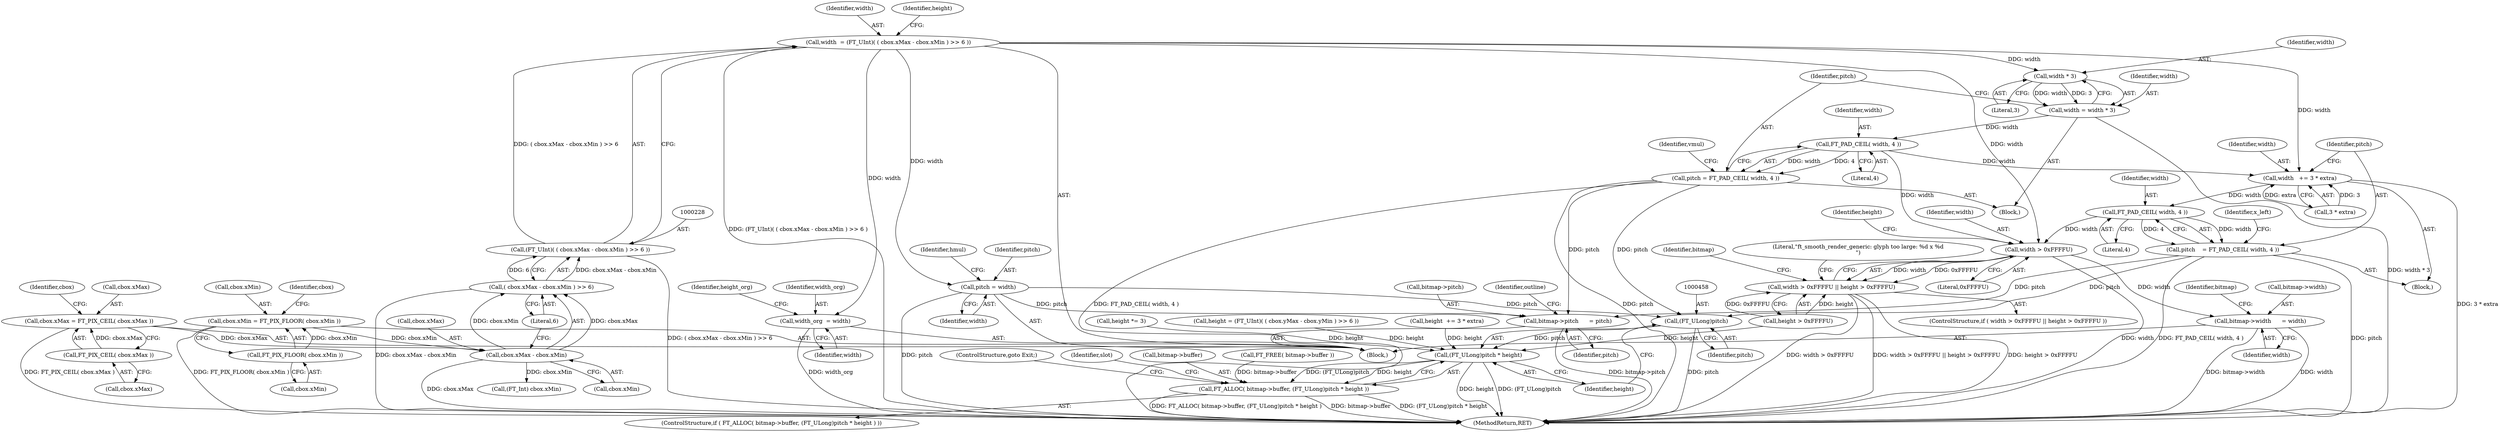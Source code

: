 digraph "0_savannah_6305b869d86ff415a33576df6d43729673c66eee_0@integer" {
"1000225" [label="(Call,width  = (FT_UInt)( ( cbox.xMax - cbox.xMin ) >> 6 ))"];
"1000227" [label="(Call,(FT_UInt)( ( cbox.xMax - cbox.xMin ) >> 6 ))"];
"1000229" [label="(Call,( cbox.xMax - cbox.xMin ) >> 6)"];
"1000230" [label="(Call,cbox.xMax - cbox.xMin)"];
"1000209" [label="(Call,cbox.xMax = FT_PIX_CEIL( cbox.xMax ))"];
"1000213" [label="(Call,FT_PIX_CEIL( cbox.xMax ))"];
"1000193" [label="(Call,cbox.xMin = FT_PIX_FLOOR( cbox.xMin ))"];
"1000197" [label="(Call,FT_PIX_FLOOR( cbox.xMin ))"];
"1000264" [label="(Call,width_org  = width)"];
"1000290" [label="(Call,pitch = width)"];
"1000440" [label="(Call,bitmap->pitch      = pitch)"];
"1000457" [label="(Call,(FT_ULong)pitch)"];
"1000456" [label="(Call,(FT_ULong)pitch * height)"];
"1000452" [label="(Call,FT_ALLOC( bitmap->buffer, (FT_ULong)pitch * height ))"];
"1000298" [label="(Call,width * 3)"];
"1000296" [label="(Call,width = width * 3)"];
"1000303" [label="(Call,FT_PAD_CEIL( width, 4 ))"];
"1000301" [label="(Call,pitch = FT_PAD_CEIL( width, 4 ))"];
"1000368" [label="(Call,width   += 3 * extra)"];
"1000375" [label="(Call,FT_PAD_CEIL( width, 4 ))"];
"1000373" [label="(Call,pitch    = FT_PAD_CEIL( width, 4 ))"];
"1000405" [label="(Call,width > 0xFFFFU)"];
"1000404" [label="(Call,width > 0xFFFFU || height > 0xFFFFU)"];
"1000430" [label="(Call,bitmap->width      = width)"];
"1000226" [label="(Identifier,width)"];
"1000268" [label="(Identifier,height_org)"];
"1000456" [label="(Call,(FT_ULong)pitch * height)"];
"1000265" [label="(Identifier,width_org)"];
"1000307" [label="(Identifier,vmul)"];
"1000453" [label="(Call,bitmap->buffer)"];
"1000305" [label="(Literal,4)"];
"1000437" [label="(Identifier,bitmap)"];
"1000368" [label="(Call,width   += 3 * extra)"];
"1000279" [label="(Call,FT_FREE( bitmap->buffer ))"];
"1000219" [label="(Identifier,cbox)"];
"1000308" [label="(Call,height *= 3)"];
"1000302" [label="(Identifier,pitch)"];
"1000405" [label="(Call,width > 0xFFFFU)"];
"1000291" [label="(Identifier,pitch)"];
"1000461" [label="(ControlStructure,goto Exit;)"];
"1000465" [label="(Identifier,slot)"];
"1000299" [label="(Identifier,width)"];
"1000237" [label="(Literal,6)"];
"1000197" [label="(Call,FT_PIX_FLOOR( cbox.xMin ))"];
"1000264" [label="(Call,width_org  = width)"];
"1000303" [label="(Call,FT_PAD_CEIL( width, 4 ))"];
"1000298" [label="(Call,width * 3)"];
"1000375" [label="(Call,FT_PAD_CEIL( width, 4 ))"];
"1000295" [label="(Block,)"];
"1000297" [label="(Identifier,width)"];
"1000194" [label="(Call,cbox.xMin)"];
"1000266" [label="(Identifier,width)"];
"1000225" [label="(Call,width  = (FT_UInt)( ( cbox.xMax - cbox.xMin ) >> 6 ))"];
"1000451" [label="(ControlStructure,if ( FT_ALLOC( bitmap->buffer, (FT_ULong)pitch * height ) ))"];
"1000369" [label="(Identifier,width)"];
"1000452" [label="(Call,FT_ALLOC( bitmap->buffer, (FT_ULong)pitch * height ))"];
"1000213" [label="(Call,FT_PIX_CEIL( cbox.xMax ))"];
"1000440" [label="(Call,bitmap->pitch      = pitch)"];
"1000193" [label="(Call,cbox.xMin = FT_PIX_FLOOR( cbox.xMin ))"];
"1000379" [label="(Identifier,x_left)"];
"1000230" [label="(Call,cbox.xMax - cbox.xMin)"];
"1000300" [label="(Literal,3)"];
"1000407" [label="(Literal,0xFFFFU)"];
"1000123" [label="(Block,)"];
"1000304" [label="(Identifier,width)"];
"1000376" [label="(Identifier,width)"];
"1000422" [label="(Identifier,bitmap)"];
"1000408" [label="(Call,height > 0xFFFFU)"];
"1000431" [label="(Call,bitmap->width)"];
"1000457" [label="(Call,(FT_ULong)pitch)"];
"1000441" [label="(Call,bitmap->pitch)"];
"1000301" [label="(Call,pitch = FT_PAD_CEIL( width, 4 ))"];
"1000459" [label="(Identifier,pitch)"];
"1000370" [label="(Call,3 * extra)"];
"1000406" [label="(Identifier,width)"];
"1000227" [label="(Call,(FT_UInt)( ( cbox.xMax - cbox.xMin ) >> 6 ))"];
"1000434" [label="(Identifier,width)"];
"1000377" [label="(Literal,4)"];
"1000294" [label="(Identifier,hmul)"];
"1000238" [label="(Call,height = (FT_UInt)( ( cbox.yMax - cbox.yMin ) >> 6 ))"];
"1000231" [label="(Call,cbox.xMax)"];
"1000239" [label="(Identifier,height)"];
"1000198" [label="(Call,cbox.xMin)"];
"1000210" [label="(Call,cbox.xMax)"];
"1000313" [label="(Call,(FT_Int) cbox.xMin)"];
"1000360" [label="(Block,)"];
"1000214" [label="(Call,cbox.xMax)"];
"1000403" [label="(ControlStructure,if ( width > 0xFFFFU || height > 0xFFFFU ))"];
"1000404" [label="(Call,width > 0xFFFFU || height > 0xFFFFU)"];
"1000203" [label="(Identifier,cbox)"];
"1000414" [label="(Literal,\"ft_smooth_render_generic: glyph too large: %d x %d\n\")"];
"1000234" [label="(Call,cbox.xMin)"];
"1000209" [label="(Call,cbox.xMax = FT_PIX_CEIL( cbox.xMax ))"];
"1000444" [label="(Identifier,pitch)"];
"1000296" [label="(Call,width = width * 3)"];
"1000393" [label="(Call,height  += 3 * extra)"];
"1000460" [label="(Identifier,height)"];
"1000653" [label="(MethodReturn,RET)"];
"1000430" [label="(Call,bitmap->width      = width)"];
"1000373" [label="(Call,pitch    = FT_PAD_CEIL( width, 4 ))"];
"1000409" [label="(Identifier,height)"];
"1000229" [label="(Call,( cbox.xMax - cbox.xMin ) >> 6)"];
"1000374" [label="(Identifier,pitch)"];
"1000446" [label="(Identifier,outline)"];
"1000292" [label="(Identifier,width)"];
"1000290" [label="(Call,pitch = width)"];
"1000225" -> "1000123"  [label="AST: "];
"1000225" -> "1000227"  [label="CFG: "];
"1000226" -> "1000225"  [label="AST: "];
"1000227" -> "1000225"  [label="AST: "];
"1000239" -> "1000225"  [label="CFG: "];
"1000225" -> "1000653"  [label="DDG: (FT_UInt)( ( cbox.xMax - cbox.xMin ) >> 6 )"];
"1000227" -> "1000225"  [label="DDG: ( cbox.xMax - cbox.xMin ) >> 6"];
"1000225" -> "1000264"  [label="DDG: width"];
"1000225" -> "1000290"  [label="DDG: width"];
"1000225" -> "1000298"  [label="DDG: width"];
"1000225" -> "1000368"  [label="DDG: width"];
"1000225" -> "1000405"  [label="DDG: width"];
"1000227" -> "1000229"  [label="CFG: "];
"1000228" -> "1000227"  [label="AST: "];
"1000229" -> "1000227"  [label="AST: "];
"1000227" -> "1000653"  [label="DDG: ( cbox.xMax - cbox.xMin ) >> 6"];
"1000229" -> "1000227"  [label="DDG: cbox.xMax - cbox.xMin"];
"1000229" -> "1000227"  [label="DDG: 6"];
"1000229" -> "1000237"  [label="CFG: "];
"1000230" -> "1000229"  [label="AST: "];
"1000237" -> "1000229"  [label="AST: "];
"1000229" -> "1000653"  [label="DDG: cbox.xMax - cbox.xMin"];
"1000230" -> "1000229"  [label="DDG: cbox.xMax"];
"1000230" -> "1000229"  [label="DDG: cbox.xMin"];
"1000230" -> "1000234"  [label="CFG: "];
"1000231" -> "1000230"  [label="AST: "];
"1000234" -> "1000230"  [label="AST: "];
"1000237" -> "1000230"  [label="CFG: "];
"1000230" -> "1000653"  [label="DDG: cbox.xMax"];
"1000209" -> "1000230"  [label="DDG: cbox.xMax"];
"1000193" -> "1000230"  [label="DDG: cbox.xMin"];
"1000230" -> "1000313"  [label="DDG: cbox.xMin"];
"1000209" -> "1000123"  [label="AST: "];
"1000209" -> "1000213"  [label="CFG: "];
"1000210" -> "1000209"  [label="AST: "];
"1000213" -> "1000209"  [label="AST: "];
"1000219" -> "1000209"  [label="CFG: "];
"1000209" -> "1000653"  [label="DDG: FT_PIX_CEIL( cbox.xMax )"];
"1000213" -> "1000209"  [label="DDG: cbox.xMax"];
"1000213" -> "1000214"  [label="CFG: "];
"1000214" -> "1000213"  [label="AST: "];
"1000193" -> "1000123"  [label="AST: "];
"1000193" -> "1000197"  [label="CFG: "];
"1000194" -> "1000193"  [label="AST: "];
"1000197" -> "1000193"  [label="AST: "];
"1000203" -> "1000193"  [label="CFG: "];
"1000193" -> "1000653"  [label="DDG: FT_PIX_FLOOR( cbox.xMin )"];
"1000197" -> "1000193"  [label="DDG: cbox.xMin"];
"1000197" -> "1000198"  [label="CFG: "];
"1000198" -> "1000197"  [label="AST: "];
"1000264" -> "1000123"  [label="AST: "];
"1000264" -> "1000266"  [label="CFG: "];
"1000265" -> "1000264"  [label="AST: "];
"1000266" -> "1000264"  [label="AST: "];
"1000268" -> "1000264"  [label="CFG: "];
"1000264" -> "1000653"  [label="DDG: width_org"];
"1000290" -> "1000123"  [label="AST: "];
"1000290" -> "1000292"  [label="CFG: "];
"1000291" -> "1000290"  [label="AST: "];
"1000292" -> "1000290"  [label="AST: "];
"1000294" -> "1000290"  [label="CFG: "];
"1000290" -> "1000653"  [label="DDG: pitch"];
"1000290" -> "1000440"  [label="DDG: pitch"];
"1000290" -> "1000457"  [label="DDG: pitch"];
"1000440" -> "1000123"  [label="AST: "];
"1000440" -> "1000444"  [label="CFG: "];
"1000441" -> "1000440"  [label="AST: "];
"1000444" -> "1000440"  [label="AST: "];
"1000446" -> "1000440"  [label="CFG: "];
"1000440" -> "1000653"  [label="DDG: bitmap->pitch"];
"1000301" -> "1000440"  [label="DDG: pitch"];
"1000373" -> "1000440"  [label="DDG: pitch"];
"1000457" -> "1000456"  [label="AST: "];
"1000457" -> "1000459"  [label="CFG: "];
"1000458" -> "1000457"  [label="AST: "];
"1000459" -> "1000457"  [label="AST: "];
"1000460" -> "1000457"  [label="CFG: "];
"1000457" -> "1000653"  [label="DDG: pitch"];
"1000457" -> "1000456"  [label="DDG: pitch"];
"1000301" -> "1000457"  [label="DDG: pitch"];
"1000373" -> "1000457"  [label="DDG: pitch"];
"1000456" -> "1000452"  [label="AST: "];
"1000456" -> "1000460"  [label="CFG: "];
"1000460" -> "1000456"  [label="AST: "];
"1000452" -> "1000456"  [label="CFG: "];
"1000456" -> "1000653"  [label="DDG: height"];
"1000456" -> "1000653"  [label="DDG: (FT_ULong)pitch"];
"1000456" -> "1000452"  [label="DDG: (FT_ULong)pitch"];
"1000456" -> "1000452"  [label="DDG: height"];
"1000308" -> "1000456"  [label="DDG: height"];
"1000393" -> "1000456"  [label="DDG: height"];
"1000408" -> "1000456"  [label="DDG: height"];
"1000238" -> "1000456"  [label="DDG: height"];
"1000452" -> "1000451"  [label="AST: "];
"1000453" -> "1000452"  [label="AST: "];
"1000461" -> "1000452"  [label="CFG: "];
"1000465" -> "1000452"  [label="CFG: "];
"1000452" -> "1000653"  [label="DDG: FT_ALLOC( bitmap->buffer, (FT_ULong)pitch * height )"];
"1000452" -> "1000653"  [label="DDG: bitmap->buffer"];
"1000452" -> "1000653"  [label="DDG: (FT_ULong)pitch * height"];
"1000279" -> "1000452"  [label="DDG: bitmap->buffer"];
"1000298" -> "1000296"  [label="AST: "];
"1000298" -> "1000300"  [label="CFG: "];
"1000299" -> "1000298"  [label="AST: "];
"1000300" -> "1000298"  [label="AST: "];
"1000296" -> "1000298"  [label="CFG: "];
"1000298" -> "1000296"  [label="DDG: width"];
"1000298" -> "1000296"  [label="DDG: 3"];
"1000296" -> "1000295"  [label="AST: "];
"1000297" -> "1000296"  [label="AST: "];
"1000302" -> "1000296"  [label="CFG: "];
"1000296" -> "1000653"  [label="DDG: width * 3"];
"1000296" -> "1000303"  [label="DDG: width"];
"1000303" -> "1000301"  [label="AST: "];
"1000303" -> "1000305"  [label="CFG: "];
"1000304" -> "1000303"  [label="AST: "];
"1000305" -> "1000303"  [label="AST: "];
"1000301" -> "1000303"  [label="CFG: "];
"1000303" -> "1000301"  [label="DDG: width"];
"1000303" -> "1000301"  [label="DDG: 4"];
"1000303" -> "1000368"  [label="DDG: width"];
"1000303" -> "1000405"  [label="DDG: width"];
"1000301" -> "1000295"  [label="AST: "];
"1000302" -> "1000301"  [label="AST: "];
"1000307" -> "1000301"  [label="CFG: "];
"1000301" -> "1000653"  [label="DDG: FT_PAD_CEIL( width, 4 )"];
"1000301" -> "1000653"  [label="DDG: pitch"];
"1000368" -> "1000360"  [label="AST: "];
"1000368" -> "1000370"  [label="CFG: "];
"1000369" -> "1000368"  [label="AST: "];
"1000370" -> "1000368"  [label="AST: "];
"1000374" -> "1000368"  [label="CFG: "];
"1000368" -> "1000653"  [label="DDG: 3 * extra"];
"1000370" -> "1000368"  [label="DDG: 3"];
"1000370" -> "1000368"  [label="DDG: extra"];
"1000368" -> "1000375"  [label="DDG: width"];
"1000375" -> "1000373"  [label="AST: "];
"1000375" -> "1000377"  [label="CFG: "];
"1000376" -> "1000375"  [label="AST: "];
"1000377" -> "1000375"  [label="AST: "];
"1000373" -> "1000375"  [label="CFG: "];
"1000375" -> "1000373"  [label="DDG: width"];
"1000375" -> "1000373"  [label="DDG: 4"];
"1000375" -> "1000405"  [label="DDG: width"];
"1000373" -> "1000360"  [label="AST: "];
"1000374" -> "1000373"  [label="AST: "];
"1000379" -> "1000373"  [label="CFG: "];
"1000373" -> "1000653"  [label="DDG: FT_PAD_CEIL( width, 4 )"];
"1000373" -> "1000653"  [label="DDG: pitch"];
"1000405" -> "1000404"  [label="AST: "];
"1000405" -> "1000407"  [label="CFG: "];
"1000406" -> "1000405"  [label="AST: "];
"1000407" -> "1000405"  [label="AST: "];
"1000409" -> "1000405"  [label="CFG: "];
"1000404" -> "1000405"  [label="CFG: "];
"1000405" -> "1000653"  [label="DDG: width"];
"1000405" -> "1000404"  [label="DDG: width"];
"1000405" -> "1000404"  [label="DDG: 0xFFFFU"];
"1000405" -> "1000430"  [label="DDG: width"];
"1000404" -> "1000403"  [label="AST: "];
"1000404" -> "1000408"  [label="CFG: "];
"1000408" -> "1000404"  [label="AST: "];
"1000414" -> "1000404"  [label="CFG: "];
"1000422" -> "1000404"  [label="CFG: "];
"1000404" -> "1000653"  [label="DDG: width > 0xFFFFU"];
"1000404" -> "1000653"  [label="DDG: width > 0xFFFFU || height > 0xFFFFU"];
"1000404" -> "1000653"  [label="DDG: height > 0xFFFFU"];
"1000408" -> "1000404"  [label="DDG: height"];
"1000408" -> "1000404"  [label="DDG: 0xFFFFU"];
"1000430" -> "1000123"  [label="AST: "];
"1000430" -> "1000434"  [label="CFG: "];
"1000431" -> "1000430"  [label="AST: "];
"1000434" -> "1000430"  [label="AST: "];
"1000437" -> "1000430"  [label="CFG: "];
"1000430" -> "1000653"  [label="DDG: width"];
"1000430" -> "1000653"  [label="DDG: bitmap->width"];
}
